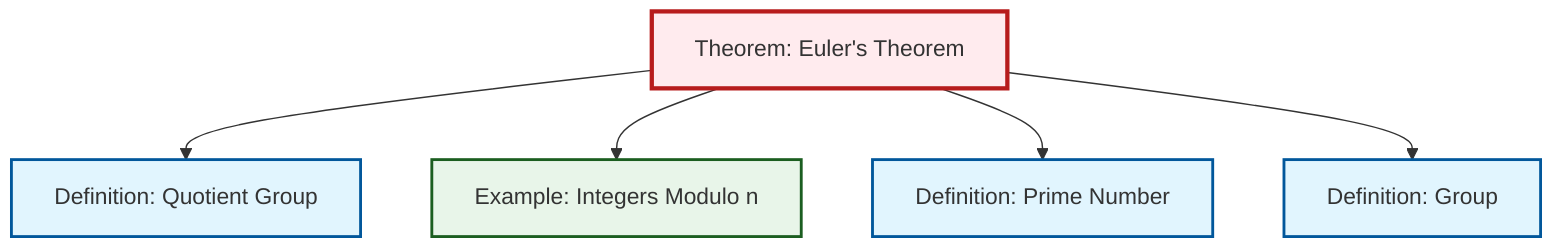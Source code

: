 graph TD
    classDef definition fill:#e1f5fe,stroke:#01579b,stroke-width:2px
    classDef theorem fill:#f3e5f5,stroke:#4a148c,stroke-width:2px
    classDef axiom fill:#fff3e0,stroke:#e65100,stroke-width:2px
    classDef example fill:#e8f5e9,stroke:#1b5e20,stroke-width:2px
    classDef current fill:#ffebee,stroke:#b71c1c,stroke-width:3px
    def-quotient-group["Definition: Quotient Group"]:::definition
    ex-quotient-integers-mod-n["Example: Integers Modulo n"]:::example
    def-group["Definition: Group"]:::definition
    def-prime["Definition: Prime Number"]:::definition
    thm-euler["Theorem: Euler's Theorem"]:::theorem
    thm-euler --> def-quotient-group
    thm-euler --> ex-quotient-integers-mod-n
    thm-euler --> def-prime
    thm-euler --> def-group
    class thm-euler current